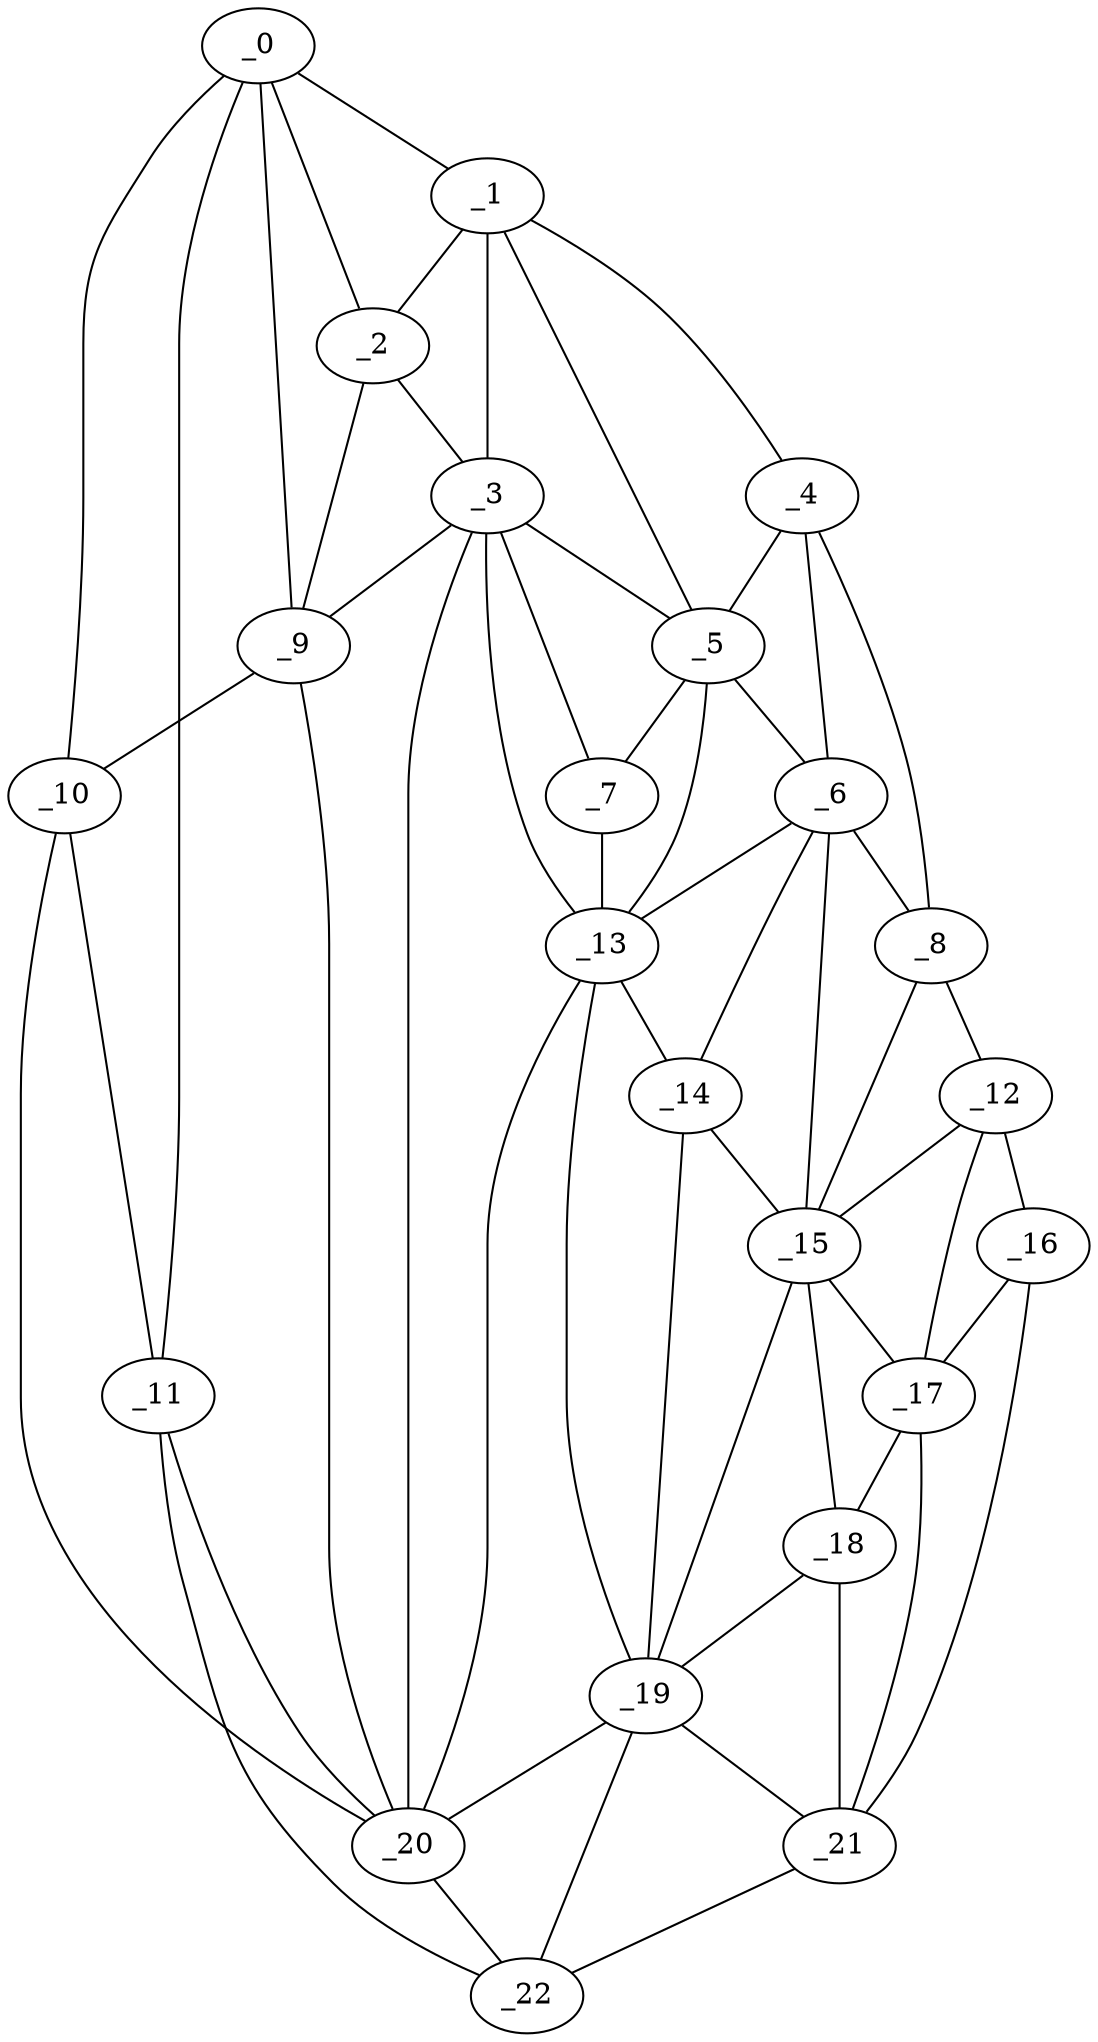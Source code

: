 graph "obj20__60.gxl" {
	_0	 [x=20,
		y=101];
	_1	 [x=22,
		y=36];
	_0 -- _1	 [valence=1];
	_2	 [x=26,
		y=89];
	_0 -- _2	 [valence=2];
	_9	 [x=52,
		y=109];
	_0 -- _9	 [valence=1];
	_10	 [x=53,
		y=118];
	_0 -- _10	 [valence=1];
	_11	 [x=55,
		y=124];
	_0 -- _11	 [valence=1];
	_1 -- _2	 [valence=1];
	_3	 [x=31,
		y=77];
	_1 -- _3	 [valence=2];
	_4	 [x=33,
		y=25];
	_1 -- _4	 [valence=1];
	_5	 [x=34,
		y=40];
	_1 -- _5	 [valence=1];
	_2 -- _3	 [valence=2];
	_2 -- _9	 [valence=1];
	_3 -- _5	 [valence=2];
	_7	 [x=41,
		y=47];
	_3 -- _7	 [valence=1];
	_3 -- _9	 [valence=2];
	_13	 [x=58,
		y=42];
	_3 -- _13	 [valence=2];
	_20	 [x=85,
		y=93];
	_3 -- _20	 [valence=2];
	_4 -- _5	 [valence=1];
	_6	 [x=38,
		y=22];
	_4 -- _6	 [valence=2];
	_8	 [x=47,
		y=13];
	_4 -- _8	 [valence=1];
	_5 -- _6	 [valence=2];
	_5 -- _7	 [valence=2];
	_5 -- _13	 [valence=2];
	_6 -- _8	 [valence=2];
	_6 -- _13	 [valence=2];
	_14	 [x=61,
		y=38];
	_6 -- _14	 [valence=2];
	_15	 [x=63,
		y=34];
	_6 -- _15	 [valence=2];
	_7 -- _13	 [valence=2];
	_12	 [x=58,
		y=4];
	_8 -- _12	 [valence=1];
	_8 -- _15	 [valence=2];
	_9 -- _10	 [valence=2];
	_9 -- _20	 [valence=1];
	_10 -- _11	 [valence=2];
	_10 -- _20	 [valence=1];
	_11 -- _20	 [valence=2];
	_22	 [x=110,
		y=108];
	_11 -- _22	 [valence=1];
	_12 -- _15	 [valence=2];
	_16	 [x=64,
		y=2];
	_12 -- _16	 [valence=1];
	_17	 [x=78,
		y=17];
	_12 -- _17	 [valence=1];
	_13 -- _14	 [valence=2];
	_19	 [x=84,
		y=33];
	_13 -- _19	 [valence=2];
	_13 -- _20	 [valence=1];
	_14 -- _15	 [valence=2];
	_14 -- _19	 [valence=2];
	_15 -- _17	 [valence=2];
	_18	 [x=82,
		y=26];
	_15 -- _18	 [valence=1];
	_15 -- _19	 [valence=2];
	_16 -- _17	 [valence=2];
	_21	 [x=91,
		y=9];
	_16 -- _21	 [valence=1];
	_17 -- _18	 [valence=2];
	_17 -- _21	 [valence=2];
	_18 -- _19	 [valence=2];
	_18 -- _21	 [valence=1];
	_19 -- _20	 [valence=2];
	_19 -- _21	 [valence=2];
	_19 -- _22	 [valence=1];
	_20 -- _22	 [valence=2];
	_21 -- _22	 [valence=1];
}
